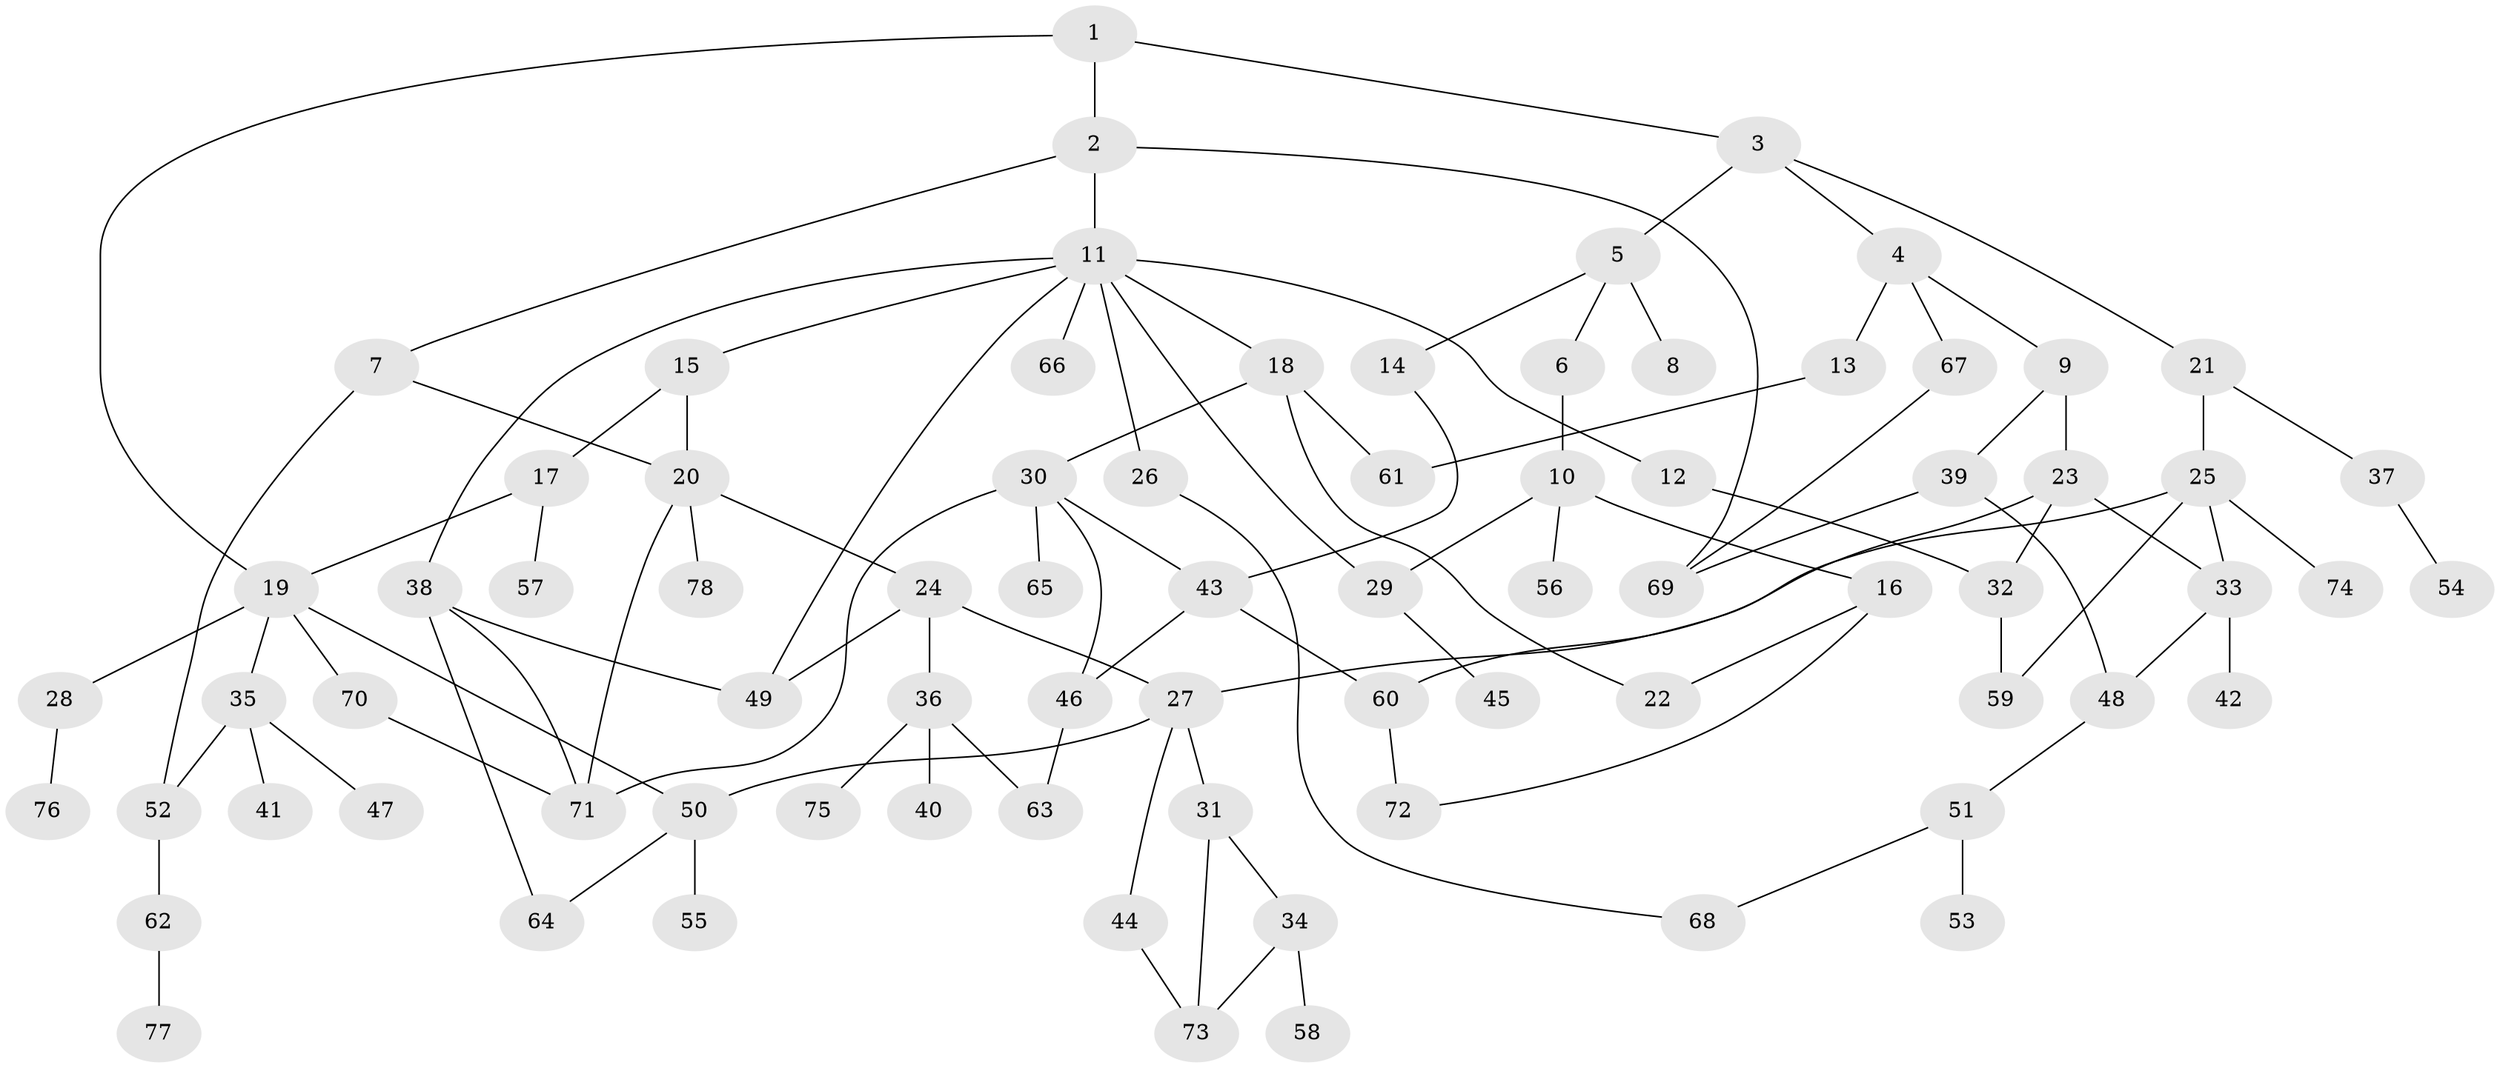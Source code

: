 // Generated by graph-tools (version 1.1) at 2025/13/03/09/25 04:13:39]
// undirected, 78 vertices, 105 edges
graph export_dot {
graph [start="1"]
  node [color=gray90,style=filled];
  1;
  2;
  3;
  4;
  5;
  6;
  7;
  8;
  9;
  10;
  11;
  12;
  13;
  14;
  15;
  16;
  17;
  18;
  19;
  20;
  21;
  22;
  23;
  24;
  25;
  26;
  27;
  28;
  29;
  30;
  31;
  32;
  33;
  34;
  35;
  36;
  37;
  38;
  39;
  40;
  41;
  42;
  43;
  44;
  45;
  46;
  47;
  48;
  49;
  50;
  51;
  52;
  53;
  54;
  55;
  56;
  57;
  58;
  59;
  60;
  61;
  62;
  63;
  64;
  65;
  66;
  67;
  68;
  69;
  70;
  71;
  72;
  73;
  74;
  75;
  76;
  77;
  78;
  1 -- 2;
  1 -- 3;
  1 -- 19;
  2 -- 7;
  2 -- 11;
  2 -- 69;
  3 -- 4;
  3 -- 5;
  3 -- 21;
  4 -- 9;
  4 -- 13;
  4 -- 67;
  5 -- 6;
  5 -- 8;
  5 -- 14;
  6 -- 10;
  7 -- 20;
  7 -- 52;
  9 -- 23;
  9 -- 39;
  10 -- 16;
  10 -- 56;
  10 -- 29;
  11 -- 12;
  11 -- 15;
  11 -- 18;
  11 -- 26;
  11 -- 29;
  11 -- 38;
  11 -- 66;
  11 -- 49;
  12 -- 32;
  13 -- 61;
  14 -- 43;
  15 -- 17;
  15 -- 20;
  16 -- 22;
  16 -- 72;
  17 -- 19;
  17 -- 57;
  18 -- 30;
  18 -- 22;
  18 -- 61;
  19 -- 28;
  19 -- 35;
  19 -- 50;
  19 -- 70;
  20 -- 24;
  20 -- 71;
  20 -- 78;
  21 -- 25;
  21 -- 37;
  23 -- 33;
  23 -- 60;
  23 -- 32;
  24 -- 36;
  24 -- 49;
  24 -- 27;
  25 -- 27;
  25 -- 59;
  25 -- 74;
  25 -- 33;
  26 -- 68;
  27 -- 31;
  27 -- 44;
  27 -- 50;
  28 -- 76;
  29 -- 45;
  30 -- 65;
  30 -- 71;
  30 -- 43;
  30 -- 46;
  31 -- 34;
  31 -- 73;
  32 -- 59;
  33 -- 42;
  33 -- 48;
  34 -- 58;
  34 -- 73;
  35 -- 41;
  35 -- 47;
  35 -- 52;
  36 -- 40;
  36 -- 75;
  36 -- 63;
  37 -- 54;
  38 -- 64;
  38 -- 71;
  38 -- 49;
  39 -- 69;
  39 -- 48;
  43 -- 46;
  43 -- 60;
  44 -- 73;
  46 -- 63;
  48 -- 51;
  50 -- 55;
  50 -- 64;
  51 -- 53;
  51 -- 68;
  52 -- 62;
  60 -- 72;
  62 -- 77;
  67 -- 69;
  70 -- 71;
}

